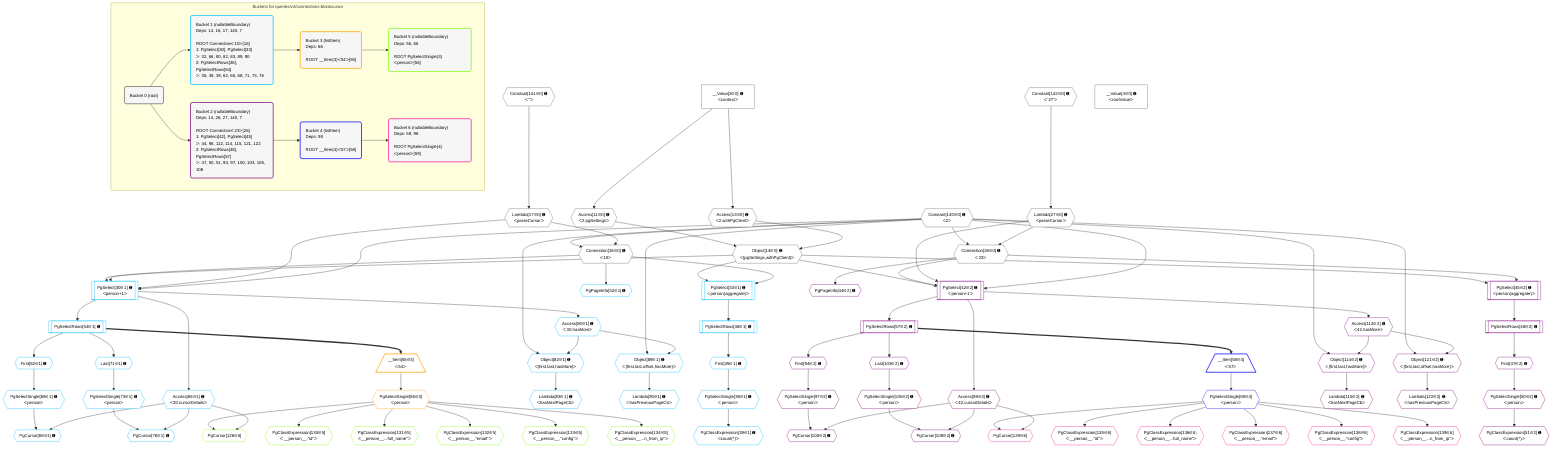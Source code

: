 %%{init: {'themeVariables': { 'fontSize': '12px'}}}%%
graph TD
    classDef path fill:#eee,stroke:#000,color:#000
    classDef plan fill:#fff,stroke-width:1px,color:#000
    classDef itemplan fill:#fff,stroke-width:2px,color:#000
    classDef unbatchedplan fill:#dff,stroke-width:1px,color:#000
    classDef sideeffectplan fill:#fcc,stroke-width:2px,color:#000
    classDef bucket fill:#f6f6f6,color:#000,stroke-width:2px,text-align:left

    subgraph "Buckets for queries/v4/connections-blankcursor"
    Bucket0("Bucket 0 (root)"):::bucket
    Bucket1("Bucket 1 (nullableBoundary)<br />Deps: 14, 16, 17, 140, 7<br /><br />ROOT Connectionᐸ10ᐳ[16]<br />1: PgSelect[30], PgSelect[33]<br />ᐳ: 32, 66, 80, 82, 83, 89, 90<br />2: PgSelectRows[36], PgSelectRows[54]<br />ᐳ: 35, 38, 39, 62, 65, 68, 71, 73, 76"):::bucket
    Bucket2("Bucket 2 (nullableBoundary)<br />Deps: 14, 26, 27, 140, 7<br /><br />ROOT Connectionᐸ23ᐳ[26]<br />1: PgSelect[42], PgSelect[45]<br />ᐳ: 44, 98, 112, 114, 115, 121, 122<br />2: PgSelectRows[48], PgSelectRows[57]<br />ᐳ: 47, 50, 51, 94, 97, 100, 103, 105, 108"):::bucket
    Bucket3("Bucket 3 (listItem)<br />Deps: 66<br /><br />ROOT __Item{3}ᐸ54ᐳ[55]"):::bucket
    Bucket4("Bucket 4 (listItem)<br />Deps: 98<br /><br />ROOT __Item{4}ᐸ57ᐳ[58]"):::bucket
    Bucket5("Bucket 5 (nullableBoundary)<br />Deps: 56, 66<br /><br />ROOT PgSelectSingle{3}ᐸpersonᐳ[56]"):::bucket
    Bucket6("Bucket 6 (nullableBoundary)<br />Deps: 59, 98<br /><br />ROOT PgSelectSingle{4}ᐸpersonᐳ[59]"):::bucket
    end
    Bucket0 --> Bucket1 & Bucket2
    Bucket1 --> Bucket3
    Bucket2 --> Bucket4
    Bucket3 --> Bucket5
    Bucket4 --> Bucket6

    %% plan dependencies
    Object14{{"Object[14∈0] ➊<br />ᐸ{pgSettings,withPgClient}ᐳ"}}:::plan
    Access11{{"Access[11∈0] ➊<br />ᐸ2.pgSettingsᐳ"}}:::plan
    Access13{{"Access[13∈0] ➊<br />ᐸ2.withPgClientᐳ"}}:::plan
    Access11 & Access13 --> Object14
    Connection16{{"Connection[16∈0] ➊<br />ᐸ10ᐳ"}}:::plan
    Constant140{{"Constant[140∈0] ➊<br />ᐸ2ᐳ"}}:::plan
    Lambda17{{"Lambda[17∈0] ➊<br />ᐸparseCursorᐳ"}}:::plan
    Constant140 & Lambda17 --> Connection16
    Connection26{{"Connection[26∈0] ➊<br />ᐸ23ᐳ"}}:::plan
    Lambda27{{"Lambda[27∈0] ➊<br />ᐸparseCursorᐳ"}}:::plan
    Constant140 & Lambda27 --> Connection26
    __Value2["__Value[2∈0] ➊<br />ᐸcontextᐳ"]:::plan
    __Value2 --> Access11
    __Value2 --> Access13
    Constant141{{"Constant[141∈0] ➊<br />ᐸ''ᐳ"}}:::plan
    Constant141 --> Lambda17
    Constant142{{"Constant[142∈0] ➊<br />ᐸ'27'ᐳ"}}:::plan
    Constant142 --> Lambda27
    __Value4["__Value[4∈0] ➊<br />ᐸrootValueᐳ"]:::plan
    PgSelect30[["PgSelect[30∈1] ➊<br />ᐸperson+1ᐳ"]]:::plan
    Object14 & Connection16 & Lambda17 & Constant140 --> PgSelect30
    Object89{{"Object[89∈1] ➊<br />ᐸ{first,last,offset,hasMore}ᐳ"}}:::plan
    Access80{{"Access[80∈1] ➊<br />ᐸ30.hasMoreᐳ"}}:::plan
    Constant140 & Access80 --> Object89
    Object82{{"Object[82∈1] ➊<br />ᐸ{first,last,hasMore}ᐳ"}}:::plan
    Constant140 & Access80 --> Object82
    PgSelect33[["PgSelect[33∈1] ➊<br />ᐸperson(aggregate)ᐳ"]]:::plan
    Object14 & Connection16 --> PgSelect33
    PgCursor68{{"PgCursor[68∈1] ➊"}}:::plan
    PgSelectSingle65{{"PgSelectSingle[65∈1] ➊<br />ᐸpersonᐳ"}}:::plan
    Access66{{"Access[66∈1] ➊<br />ᐸ30.cursorDetailsᐳ"}}:::plan
    PgSelectSingle65 & Access66 --> PgCursor68
    PgCursor76{{"PgCursor[76∈1] ➊"}}:::plan
    PgSelectSingle73{{"PgSelectSingle[73∈1] ➊<br />ᐸpersonᐳ"}}:::plan
    PgSelectSingle73 & Access66 --> PgCursor76
    PgPageInfo32{{"PgPageInfo[32∈1] ➊"}}:::plan
    Connection16 --> PgPageInfo32
    First35{{"First[35∈1] ➊"}}:::plan
    PgSelectRows36[["PgSelectRows[36∈1] ➊"]]:::plan
    PgSelectRows36 --> First35
    PgSelect33 --> PgSelectRows36
    PgSelectSingle38{{"PgSelectSingle[38∈1] ➊<br />ᐸpersonᐳ"}}:::plan
    First35 --> PgSelectSingle38
    PgClassExpression39{{"PgClassExpression[39∈1] ➊<br />ᐸcount(*)ᐳ"}}:::plan
    PgSelectSingle38 --> PgClassExpression39
    PgSelectRows54[["PgSelectRows[54∈1] ➊"]]:::plan
    PgSelect30 --> PgSelectRows54
    First62{{"First[62∈1] ➊"}}:::plan
    PgSelectRows54 --> First62
    First62 --> PgSelectSingle65
    PgSelect30 --> Access66
    Last71{{"Last[71∈1] ➊"}}:::plan
    PgSelectRows54 --> Last71
    Last71 --> PgSelectSingle73
    PgSelect30 --> Access80
    Lambda83{{"Lambda[83∈1] ➊<br />ᐸhasNextPageCbᐳ"}}:::plan
    Object82 --> Lambda83
    Lambda90{{"Lambda[90∈1] ➊<br />ᐸhasPreviousPageCbᐳ"}}:::plan
    Object89 --> Lambda90
    __Item55[/"__Item[55∈3]<br />ᐸ54ᐳ"\]:::itemplan
    PgSelectRows54 ==> __Item55
    PgSelectSingle56{{"PgSelectSingle[56∈3]<br />ᐸpersonᐳ"}}:::plan
    __Item55 --> PgSelectSingle56
    PgCursor126{{"PgCursor[126∈5]"}}:::plan
    PgSelectSingle56 & Access66 --> PgCursor126
    PgClassExpression130{{"PgClassExpression[130∈5]<br />ᐸ__person__.”id”ᐳ"}}:::plan
    PgSelectSingle56 --> PgClassExpression130
    PgClassExpression131{{"PgClassExpression[131∈5]<br />ᐸ__person__...full_name”ᐳ"}}:::plan
    PgSelectSingle56 --> PgClassExpression131
    PgClassExpression132{{"PgClassExpression[132∈5]<br />ᐸ__person__.”email”ᐳ"}}:::plan
    PgSelectSingle56 --> PgClassExpression132
    PgClassExpression133{{"PgClassExpression[133∈5]<br />ᐸ__person__.”config”ᐳ"}}:::plan
    PgSelectSingle56 --> PgClassExpression133
    PgClassExpression134{{"PgClassExpression[134∈5]<br />ᐸ__person__...n_from_ip”ᐳ"}}:::plan
    PgSelectSingle56 --> PgClassExpression134
    PgSelect42[["PgSelect[42∈2] ➊<br />ᐸperson+1ᐳ"]]:::plan
    Object14 & Connection26 & Lambda27 & Constant140 --> PgSelect42
    Object121{{"Object[121∈2] ➊<br />ᐸ{first,last,offset,hasMore}ᐳ"}}:::plan
    Access112{{"Access[112∈2] ➊<br />ᐸ42.hasMoreᐳ"}}:::plan
    Constant140 & Access112 --> Object121
    Object114{{"Object[114∈2] ➊<br />ᐸ{first,last,hasMore}ᐳ"}}:::plan
    Constant140 & Access112 --> Object114
    PgSelect45[["PgSelect[45∈2] ➊<br />ᐸperson(aggregate)ᐳ"]]:::plan
    Object14 & Connection26 --> PgSelect45
    PgCursor100{{"PgCursor[100∈2] ➊"}}:::plan
    PgSelectSingle97{{"PgSelectSingle[97∈2] ➊<br />ᐸpersonᐳ"}}:::plan
    Access98{{"Access[98∈2] ➊<br />ᐸ42.cursorDetailsᐳ"}}:::plan
    PgSelectSingle97 & Access98 --> PgCursor100
    PgCursor108{{"PgCursor[108∈2] ➊"}}:::plan
    PgSelectSingle105{{"PgSelectSingle[105∈2] ➊<br />ᐸpersonᐳ"}}:::plan
    PgSelectSingle105 & Access98 --> PgCursor108
    PgPageInfo44{{"PgPageInfo[44∈2] ➊"}}:::plan
    Connection26 --> PgPageInfo44
    First47{{"First[47∈2] ➊"}}:::plan
    PgSelectRows48[["PgSelectRows[48∈2] ➊"]]:::plan
    PgSelectRows48 --> First47
    PgSelect45 --> PgSelectRows48
    PgSelectSingle50{{"PgSelectSingle[50∈2] ➊<br />ᐸpersonᐳ"}}:::plan
    First47 --> PgSelectSingle50
    PgClassExpression51{{"PgClassExpression[51∈2] ➊<br />ᐸcount(*)ᐳ"}}:::plan
    PgSelectSingle50 --> PgClassExpression51
    PgSelectRows57[["PgSelectRows[57∈2] ➊"]]:::plan
    PgSelect42 --> PgSelectRows57
    First94{{"First[94∈2] ➊"}}:::plan
    PgSelectRows57 --> First94
    First94 --> PgSelectSingle97
    PgSelect42 --> Access98
    Last103{{"Last[103∈2] ➊"}}:::plan
    PgSelectRows57 --> Last103
    Last103 --> PgSelectSingle105
    PgSelect42 --> Access112
    Lambda115{{"Lambda[115∈2] ➊<br />ᐸhasNextPageCbᐳ"}}:::plan
    Object114 --> Lambda115
    Lambda122{{"Lambda[122∈2] ➊<br />ᐸhasPreviousPageCbᐳ"}}:::plan
    Object121 --> Lambda122
    __Item58[/"__Item[58∈4]<br />ᐸ57ᐳ"\]:::itemplan
    PgSelectRows57 ==> __Item58
    PgSelectSingle59{{"PgSelectSingle[59∈4]<br />ᐸpersonᐳ"}}:::plan
    __Item58 --> PgSelectSingle59
    PgCursor129{{"PgCursor[129∈6]"}}:::plan
    PgSelectSingle59 & Access98 --> PgCursor129
    PgClassExpression135{{"PgClassExpression[135∈6]<br />ᐸ__person__.”id”ᐳ"}}:::plan
    PgSelectSingle59 --> PgClassExpression135
    PgClassExpression136{{"PgClassExpression[136∈6]<br />ᐸ__person__...full_name”ᐳ"}}:::plan
    PgSelectSingle59 --> PgClassExpression136
    PgClassExpression137{{"PgClassExpression[137∈6]<br />ᐸ__person__.”email”ᐳ"}}:::plan
    PgSelectSingle59 --> PgClassExpression137
    PgClassExpression138{{"PgClassExpression[138∈6]<br />ᐸ__person__.”config”ᐳ"}}:::plan
    PgSelectSingle59 --> PgClassExpression138
    PgClassExpression139{{"PgClassExpression[139∈6]<br />ᐸ__person__...n_from_ip”ᐳ"}}:::plan
    PgSelectSingle59 --> PgClassExpression139

    %% define steps
    classDef bucket0 stroke:#696969
    class Bucket0,__Value2,__Value4,Access11,Access13,Object14,Connection16,Lambda17,Connection26,Lambda27,Constant140,Constant141,Constant142 bucket0
    classDef bucket1 stroke:#00bfff
    class Bucket1,PgSelect30,PgPageInfo32,PgSelect33,First35,PgSelectRows36,PgSelectSingle38,PgClassExpression39,PgSelectRows54,First62,PgSelectSingle65,Access66,PgCursor68,Last71,PgSelectSingle73,PgCursor76,Access80,Object82,Lambda83,Object89,Lambda90 bucket1
    classDef bucket2 stroke:#7f007f
    class Bucket2,PgSelect42,PgPageInfo44,PgSelect45,First47,PgSelectRows48,PgSelectSingle50,PgClassExpression51,PgSelectRows57,First94,PgSelectSingle97,Access98,PgCursor100,Last103,PgSelectSingle105,PgCursor108,Access112,Object114,Lambda115,Object121,Lambda122 bucket2
    classDef bucket3 stroke:#ffa500
    class Bucket3,__Item55,PgSelectSingle56 bucket3
    classDef bucket4 stroke:#0000ff
    class Bucket4,__Item58,PgSelectSingle59 bucket4
    classDef bucket5 stroke:#7fff00
    class Bucket5,PgCursor126,PgClassExpression130,PgClassExpression131,PgClassExpression132,PgClassExpression133,PgClassExpression134 bucket5
    classDef bucket6 stroke:#ff1493
    class Bucket6,PgCursor129,PgClassExpression135,PgClassExpression136,PgClassExpression137,PgClassExpression138,PgClassExpression139 bucket6